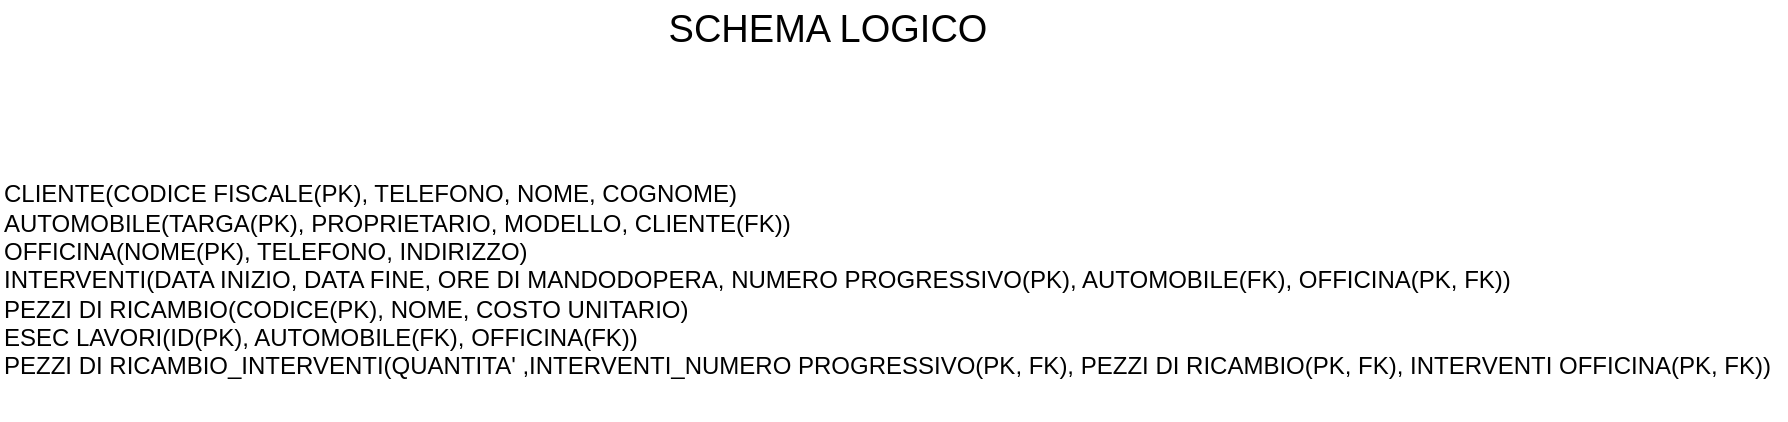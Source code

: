 <mxfile version="24.7.17">
  <diagram name="Pagina-1" id="R1t-6DlC-YC1EvwT7LQ3">
    <mxGraphModel dx="1016" dy="607" grid="1" gridSize="10" guides="1" tooltips="1" connect="1" arrows="1" fold="1" page="1" pageScale="1" pageWidth="827" pageHeight="1169" math="0" shadow="0">
      <root>
        <mxCell id="0" />
        <mxCell id="1" parent="0" />
        <mxCell id="HAZ-J4RbM5ilNYv17n-R-2" value="SCHEMA LOGICO" style="text;html=1;align=center;verticalAlign=middle;whiteSpace=wrap;rounded=0;fontSize=19;" parent="1" vertex="1">
          <mxGeometry x="224" y="30" width="380" height="30" as="geometry" />
        </mxCell>
        <mxCell id="HAZ-J4RbM5ilNYv17n-R-3" value="CLIENTE(CODICE FISCALE(PK), TELEFONO, NOME, COGNOME)&lt;br&gt;AUTOMOBILE(TARGA(PK), PROPRIETARIO, MODELLO, CLIENTE(FK))&lt;br&gt;OFFICINA(NOME(PK), TELEFONO, INDIRIZZO)&lt;br&gt;INTERVENTI(DATA INIZIO, DATA FINE, ORE DI MANDODOPERA, NUMERO PROGRESSIVO(PK), AUTOMOBILE(FK), OFFICINA(PK, FK))&lt;br&gt;PEZZI DI RICAMBIO(CODICE(PK), NOME, COSTO UNITARIO)&lt;br&gt;ESEC LAVORI(ID(PK), AUTOMOBILE(FK), OFFICINA(FK))&lt;br&gt;PEZZI DI RICAMBIO_INTERVENTI(QUANTITA&#39; ,INTERVENTI_NUMERO PROGRESSIVO(PK, FK), PEZZI DI RICAMBIO(PK, FK), INTERVENTI OFFICINA(PK, FK))" style="text;html=1;align=left;verticalAlign=middle;whiteSpace=wrap;rounded=0;" parent="1" vertex="1">
          <mxGeometry y="100" width="893" height="140" as="geometry" />
        </mxCell>
      </root>
    </mxGraphModel>
  </diagram>
</mxfile>

